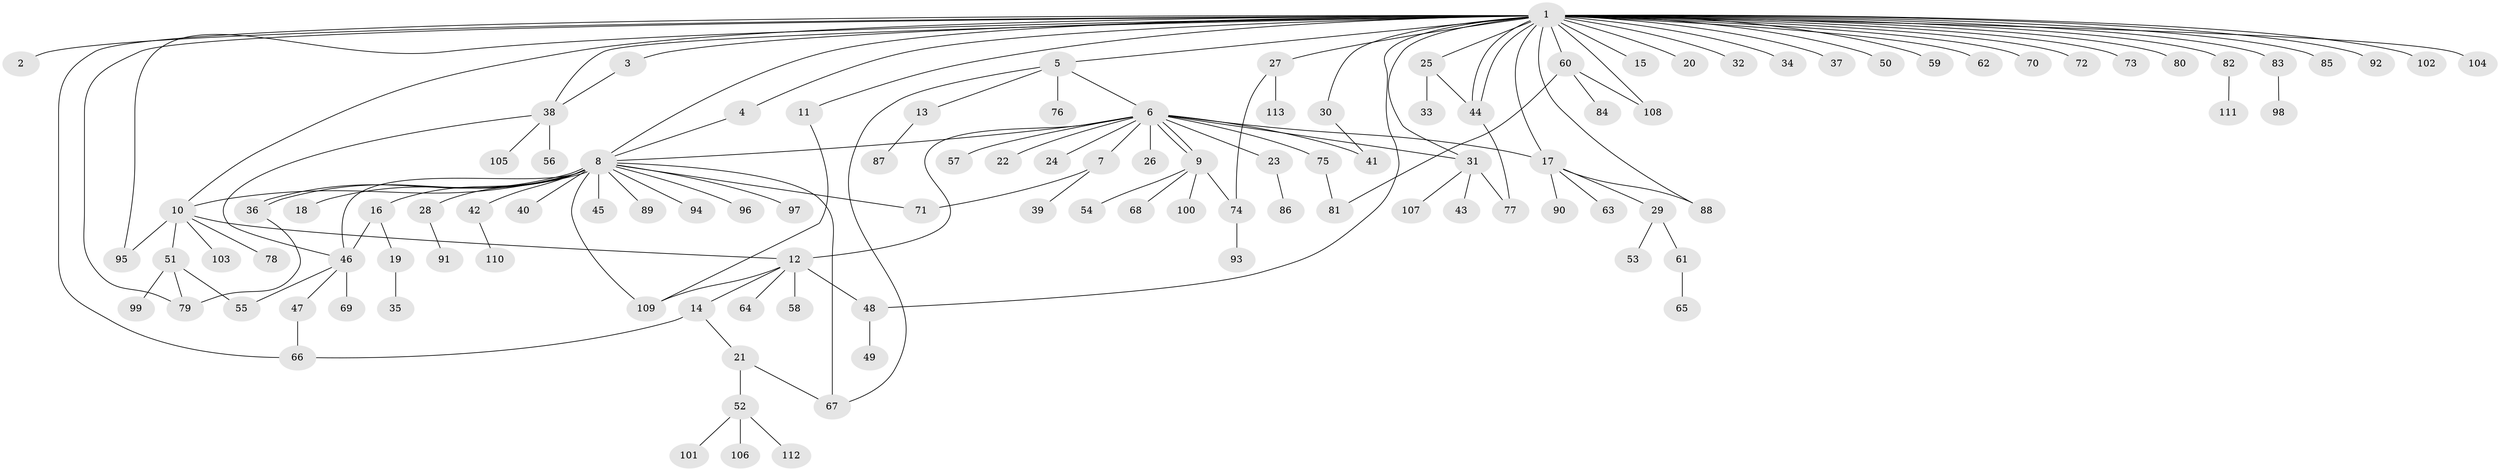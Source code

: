 // Generated by graph-tools (version 1.1) at 2025/35/03/09/25 02:35:30]
// undirected, 113 vertices, 143 edges
graph export_dot {
graph [start="1"]
  node [color=gray90,style=filled];
  1;
  2;
  3;
  4;
  5;
  6;
  7;
  8;
  9;
  10;
  11;
  12;
  13;
  14;
  15;
  16;
  17;
  18;
  19;
  20;
  21;
  22;
  23;
  24;
  25;
  26;
  27;
  28;
  29;
  30;
  31;
  32;
  33;
  34;
  35;
  36;
  37;
  38;
  39;
  40;
  41;
  42;
  43;
  44;
  45;
  46;
  47;
  48;
  49;
  50;
  51;
  52;
  53;
  54;
  55;
  56;
  57;
  58;
  59;
  60;
  61;
  62;
  63;
  64;
  65;
  66;
  67;
  68;
  69;
  70;
  71;
  72;
  73;
  74;
  75;
  76;
  77;
  78;
  79;
  80;
  81;
  82;
  83;
  84;
  85;
  86;
  87;
  88;
  89;
  90;
  91;
  92;
  93;
  94;
  95;
  96;
  97;
  98;
  99;
  100;
  101;
  102;
  103;
  104;
  105;
  106;
  107;
  108;
  109;
  110;
  111;
  112;
  113;
  1 -- 2;
  1 -- 3;
  1 -- 4;
  1 -- 5;
  1 -- 8;
  1 -- 10;
  1 -- 11;
  1 -- 15;
  1 -- 17;
  1 -- 20;
  1 -- 25;
  1 -- 27;
  1 -- 30;
  1 -- 31;
  1 -- 32;
  1 -- 34;
  1 -- 37;
  1 -- 38;
  1 -- 44;
  1 -- 44;
  1 -- 48;
  1 -- 50;
  1 -- 59;
  1 -- 60;
  1 -- 62;
  1 -- 66;
  1 -- 70;
  1 -- 72;
  1 -- 73;
  1 -- 79;
  1 -- 80;
  1 -- 82;
  1 -- 83;
  1 -- 85;
  1 -- 88;
  1 -- 92;
  1 -- 95;
  1 -- 102;
  1 -- 104;
  1 -- 108;
  3 -- 38;
  4 -- 8;
  5 -- 6;
  5 -- 13;
  5 -- 67;
  5 -- 76;
  6 -- 7;
  6 -- 8;
  6 -- 9;
  6 -- 9;
  6 -- 12;
  6 -- 17;
  6 -- 22;
  6 -- 23;
  6 -- 24;
  6 -- 26;
  6 -- 31;
  6 -- 41;
  6 -- 57;
  6 -- 75;
  7 -- 39;
  7 -- 71;
  8 -- 10;
  8 -- 16;
  8 -- 18;
  8 -- 28;
  8 -- 36;
  8 -- 36;
  8 -- 40;
  8 -- 42;
  8 -- 45;
  8 -- 46;
  8 -- 67;
  8 -- 71;
  8 -- 89;
  8 -- 94;
  8 -- 96;
  8 -- 97;
  8 -- 109;
  9 -- 54;
  9 -- 68;
  9 -- 74;
  9 -- 100;
  10 -- 12;
  10 -- 51;
  10 -- 78;
  10 -- 95;
  10 -- 103;
  11 -- 109;
  12 -- 14;
  12 -- 48;
  12 -- 58;
  12 -- 64;
  12 -- 109;
  13 -- 87;
  14 -- 21;
  14 -- 66;
  16 -- 19;
  16 -- 46;
  17 -- 29;
  17 -- 63;
  17 -- 88;
  17 -- 90;
  19 -- 35;
  21 -- 52;
  21 -- 67;
  23 -- 86;
  25 -- 33;
  25 -- 44;
  27 -- 74;
  27 -- 113;
  28 -- 91;
  29 -- 53;
  29 -- 61;
  30 -- 41;
  31 -- 43;
  31 -- 77;
  31 -- 107;
  36 -- 79;
  38 -- 46;
  38 -- 56;
  38 -- 105;
  42 -- 110;
  44 -- 77;
  46 -- 47;
  46 -- 55;
  46 -- 69;
  47 -- 66;
  48 -- 49;
  51 -- 55;
  51 -- 79;
  51 -- 99;
  52 -- 101;
  52 -- 106;
  52 -- 112;
  60 -- 81;
  60 -- 84;
  60 -- 108;
  61 -- 65;
  74 -- 93;
  75 -- 81;
  82 -- 111;
  83 -- 98;
}
